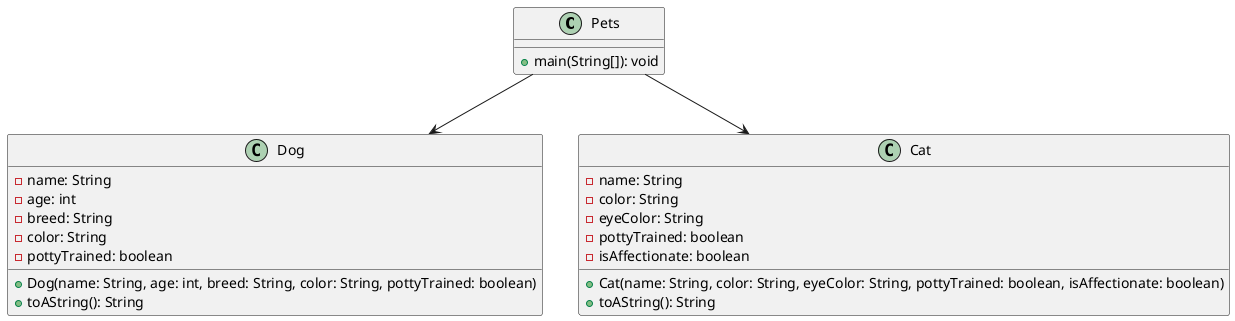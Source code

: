 @startuml classDiagram
class Pets {
    +main(String[]): void
}

class Dog {
    -name: String
    -age: int
    -breed: String
    -color: String
    -pottyTrained: boolean
    +Dog(name: String, age: int, breed: String, color: String, pottyTrained: boolean)
    +toAString(): String
}

class Cat {
    -name: String
    -color: String
    -eyeColor: String
    -pottyTrained: boolean
    -isAffectionate: boolean
    +Cat(name: String, color: String, eyeColor: String, pottyTrained: boolean, isAffectionate: boolean)
    +toAString(): String
}

Pets --> Dog
Pets --> Cat
@enduml